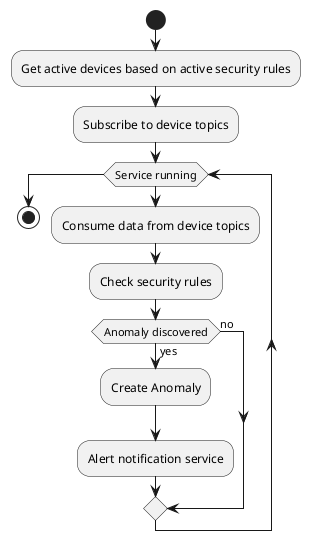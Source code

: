 @startuml

start
:Get active devices based on active security rules;
:Subscribe to device topics;
while (Service running)
    :Consume data from device topics;
    :Check security rules;
    if (Anomaly discovered) then (yes)
        :Create Anomaly;
        :Alert notification service;
    else (no)
    endif
endwhile

stop
@enduml
